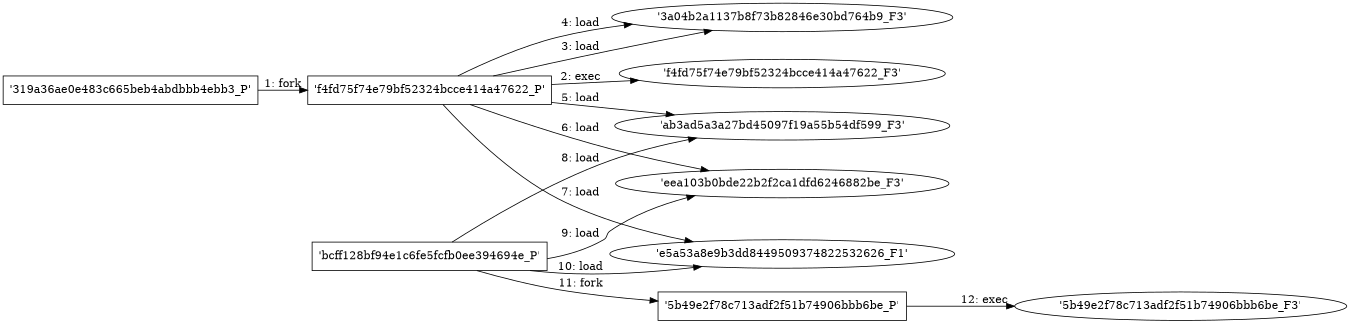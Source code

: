 digraph "D:\Learning\Paper\apt\基于CTI的攻击预警\Dataset\攻击图\ASGfromALLCTI\Single Threaded Data Processing Pipelines and the Intel Architecture.dot" {
rankdir="LR"
size="9"
fixedsize="false"
splines="true"
nodesep=0.3
ranksep=0
fontsize=10
overlap="scalexy"
engine= "neato"
	"'319a36ae0e483c665beb4abdbbb4ebb3_P'" [node_type=Process shape=box]
	"'f4fd75f74e79bf52324bcce414a47622_P'" [node_type=Process shape=box]
	"'319a36ae0e483c665beb4abdbbb4ebb3_P'" -> "'f4fd75f74e79bf52324bcce414a47622_P'" [label="1: fork"]
	"'f4fd75f74e79bf52324bcce414a47622_P'" [node_type=Process shape=box]
	"'f4fd75f74e79bf52324bcce414a47622_F3'" [node_type=File shape=ellipse]
	"'f4fd75f74e79bf52324bcce414a47622_P'" -> "'f4fd75f74e79bf52324bcce414a47622_F3'" [label="2: exec"]
	"'3a04b2a1137b8f73b82846e30bd764b9_F3'" [node_type=file shape=ellipse]
	"'f4fd75f74e79bf52324bcce414a47622_P'" [node_type=Process shape=box]
	"'f4fd75f74e79bf52324bcce414a47622_P'" -> "'3a04b2a1137b8f73b82846e30bd764b9_F3'" [label="3: load"]
	"'3a04b2a1137b8f73b82846e30bd764b9_F3'" [node_type=file shape=ellipse]
	"'f4fd75f74e79bf52324bcce414a47622_P'" [node_type=Process shape=box]
	"'f4fd75f74e79bf52324bcce414a47622_P'" -> "'3a04b2a1137b8f73b82846e30bd764b9_F3'" [label="4: load"]
	"'ab3ad5a3a27bd45097f19a55b54df599_F3'" [node_type=file shape=ellipse]
	"'f4fd75f74e79bf52324bcce414a47622_P'" [node_type=Process shape=box]
	"'f4fd75f74e79bf52324bcce414a47622_P'" -> "'ab3ad5a3a27bd45097f19a55b54df599_F3'" [label="5: load"]
	"'eea103b0bde22b2f2ca1dfd6246882be_F3'" [node_type=file shape=ellipse]
	"'f4fd75f74e79bf52324bcce414a47622_P'" [node_type=Process shape=box]
	"'f4fd75f74e79bf52324bcce414a47622_P'" -> "'eea103b0bde22b2f2ca1dfd6246882be_F3'" [label="6: load"]
	"'e5a53a8e9b3dd8449509374822532626_F1'" [node_type=file shape=ellipse]
	"'f4fd75f74e79bf52324bcce414a47622_P'" [node_type=Process shape=box]
	"'f4fd75f74e79bf52324bcce414a47622_P'" -> "'e5a53a8e9b3dd8449509374822532626_F1'" [label="7: load"]
	"'ab3ad5a3a27bd45097f19a55b54df599_F3'" [node_type=file shape=ellipse]
	"'bcff128bf94e1c6fe5fcfb0ee394694e_P'" [node_type=Process shape=box]
	"'bcff128bf94e1c6fe5fcfb0ee394694e_P'" -> "'ab3ad5a3a27bd45097f19a55b54df599_F3'" [label="8: load"]
	"'eea103b0bde22b2f2ca1dfd6246882be_F3'" [node_type=file shape=ellipse]
	"'bcff128bf94e1c6fe5fcfb0ee394694e_P'" [node_type=Process shape=box]
	"'bcff128bf94e1c6fe5fcfb0ee394694e_P'" -> "'eea103b0bde22b2f2ca1dfd6246882be_F3'" [label="9: load"]
	"'e5a53a8e9b3dd8449509374822532626_F1'" [node_type=file shape=ellipse]
	"'bcff128bf94e1c6fe5fcfb0ee394694e_P'" [node_type=Process shape=box]
	"'bcff128bf94e1c6fe5fcfb0ee394694e_P'" -> "'e5a53a8e9b3dd8449509374822532626_F1'" [label="10: load"]
	"'bcff128bf94e1c6fe5fcfb0ee394694e_P'" [node_type=Process shape=box]
	"'5b49e2f78c713adf2f51b74906bbb6be_P'" [node_type=Process shape=box]
	"'bcff128bf94e1c6fe5fcfb0ee394694e_P'" -> "'5b49e2f78c713adf2f51b74906bbb6be_P'" [label="11: fork"]
	"'5b49e2f78c713adf2f51b74906bbb6be_P'" [node_type=Process shape=box]
	"'5b49e2f78c713adf2f51b74906bbb6be_F3'" [node_type=File shape=ellipse]
	"'5b49e2f78c713adf2f51b74906bbb6be_P'" -> "'5b49e2f78c713adf2f51b74906bbb6be_F3'" [label="12: exec"]
}
